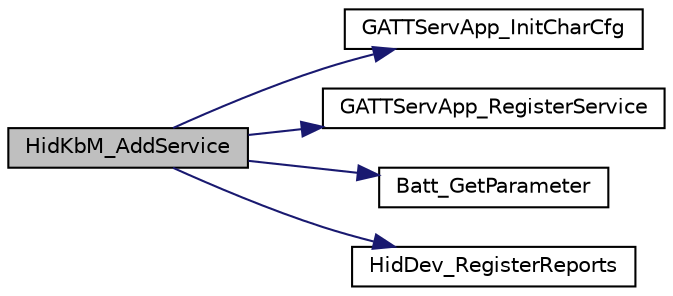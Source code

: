 digraph "HidKbM_AddService"
{
  edge [fontname="Helvetica",fontsize="10",labelfontname="Helvetica",labelfontsize="10"];
  node [fontname="Helvetica",fontsize="10",shape=record];
  rankdir="LR";
  Node1 [label="HidKbM_AddService",height=0.2,width=0.4,color="black", fillcolor="grey75", style="filled" fontcolor="black"];
  Node1 -> Node2 [color="midnightblue",fontsize="10",style="solid",fontname="Helvetica"];
  Node2 [label="GATTServApp_InitCharCfg",height=0.2,width=0.4,color="black", fillcolor="white", style="filled",URL="$group___g_a_t_t___s_e_r_v___a_p_p___a_p_i.html#gaa547859c48b173ca305804106db58a5c",tooltip="Initialize the client characteristic configuration table. "];
  Node1 -> Node3 [color="midnightblue",fontsize="10",style="solid",fontname="Helvetica"];
  Node3 [label="GATTServApp_RegisterService",height=0.2,width=0.4,color="black", fillcolor="white", style="filled",URL="$group___g_a_t_t___s_e_r_v___a_p_p___a_p_i.html#gad7307aa233319061ec29184e4b3caf80",tooltip="Register a service&#39;s attribute list and callback functions with the GATT Server Application. "];
  Node1 -> Node4 [color="midnightblue",fontsize="10",style="solid",fontname="Helvetica"];
  Node4 [label="Batt_GetParameter",height=0.2,width=0.4,color="black", fillcolor="white", style="filled",URL="$battservice_8c.html#aeb9ca9cb6e322f00f1d230886f06adff"];
  Node1 -> Node5 [color="midnightblue",fontsize="10",style="solid",fontname="Helvetica"];
  Node5 [label="HidDev_RegisterReports",height=0.2,width=0.4,color="black", fillcolor="white", style="filled",URL="$hiddev_8c.html#a87012e3e6d662f7b01f5985bf4a2eff8"];
}
